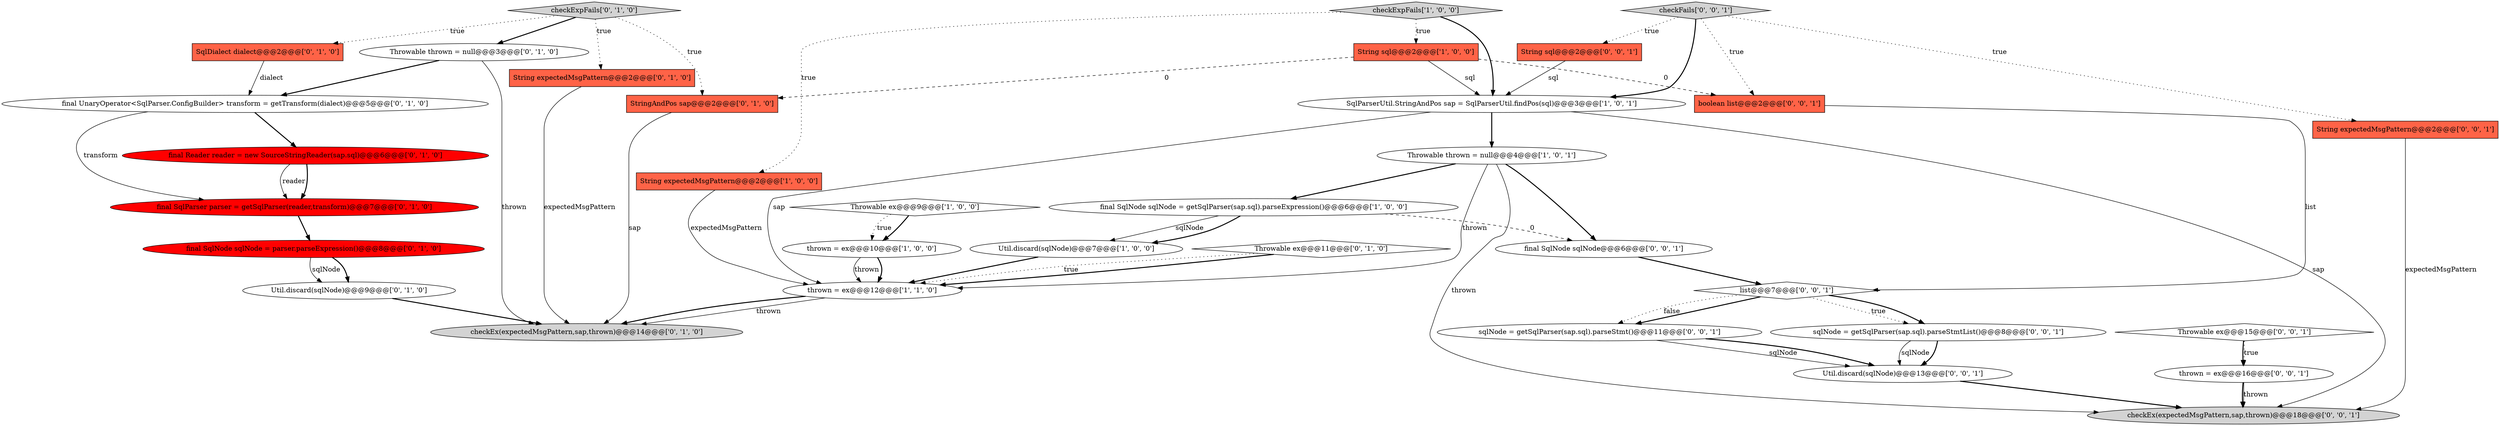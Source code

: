 digraph {
13 [style = filled, label = "final UnaryOperator<SqlParser.ConfigBuilder> transform = getTransform(dialect)@@@5@@@['0', '1', '0']", fillcolor = white, shape = ellipse image = "AAA0AAABBB2BBB"];
31 [style = filled, label = "String expectedMsgPattern@@@2@@@['0', '0', '1']", fillcolor = tomato, shape = box image = "AAA0AAABBB3BBB"];
32 [style = filled, label = "final SqlNode sqlNode@@@6@@@['0', '0', '1']", fillcolor = white, shape = ellipse image = "AAA0AAABBB3BBB"];
25 [style = filled, label = "checkFails['0', '0', '1']", fillcolor = lightgray, shape = diamond image = "AAA0AAABBB3BBB"];
7 [style = filled, label = "SqlParserUtil.StringAndPos sap = SqlParserUtil.findPos(sql)@@@3@@@['1', '0', '1']", fillcolor = white, shape = ellipse image = "AAA0AAABBB1BBB"];
20 [style = filled, label = "final SqlParser parser = getSqlParser(reader,transform)@@@7@@@['0', '1', '0']", fillcolor = red, shape = ellipse image = "AAA1AAABBB2BBB"];
19 [style = filled, label = "checkEx(expectedMsgPattern,sap,thrown)@@@14@@@['0', '1', '0']", fillcolor = lightgray, shape = ellipse image = "AAA0AAABBB2BBB"];
1 [style = filled, label = "Util.discard(sqlNode)@@@7@@@['1', '0', '0']", fillcolor = white, shape = ellipse image = "AAA0AAABBB1BBB"];
22 [style = filled, label = "sqlNode = getSqlParser(sap.sql).parseStmtList()@@@8@@@['0', '0', '1']", fillcolor = white, shape = ellipse image = "AAA0AAABBB3BBB"];
28 [style = filled, label = "Util.discard(sqlNode)@@@13@@@['0', '0', '1']", fillcolor = white, shape = ellipse image = "AAA0AAABBB3BBB"];
30 [style = filled, label = "sqlNode = getSqlParser(sap.sql).parseStmt()@@@11@@@['0', '0', '1']", fillcolor = white, shape = ellipse image = "AAA0AAABBB3BBB"];
3 [style = filled, label = "String expectedMsgPattern@@@2@@@['1', '0', '0']", fillcolor = tomato, shape = box image = "AAA0AAABBB1BBB"];
6 [style = filled, label = "Throwable ex@@@9@@@['1', '0', '0']", fillcolor = white, shape = diamond image = "AAA0AAABBB1BBB"];
21 [style = filled, label = "final Reader reader = new SourceStringReader(sap.sql)@@@6@@@['0', '1', '0']", fillcolor = red, shape = ellipse image = "AAA1AAABBB2BBB"];
23 [style = filled, label = "thrown = ex@@@16@@@['0', '0', '1']", fillcolor = white, shape = ellipse image = "AAA0AAABBB3BBB"];
10 [style = filled, label = "checkExpFails['0', '1', '0']", fillcolor = lightgray, shape = diamond image = "AAA0AAABBB2BBB"];
11 [style = filled, label = "Throwable thrown = null@@@3@@@['0', '1', '0']", fillcolor = white, shape = ellipse image = "AAA0AAABBB2BBB"];
17 [style = filled, label = "Throwable ex@@@11@@@['0', '1', '0']", fillcolor = white, shape = diamond image = "AAA0AAABBB2BBB"];
8 [style = filled, label = "final SqlNode sqlNode = getSqlParser(sap.sql).parseExpression()@@@6@@@['1', '0', '0']", fillcolor = white, shape = ellipse image = "AAA0AAABBB1BBB"];
9 [style = filled, label = "thrown = ex@@@12@@@['1', '1', '0']", fillcolor = white, shape = ellipse image = "AAA0AAABBB1BBB"];
33 [style = filled, label = "boolean list@@@2@@@['0', '0', '1']", fillcolor = tomato, shape = box image = "AAA0AAABBB3BBB"];
14 [style = filled, label = "Util.discard(sqlNode)@@@9@@@['0', '1', '0']", fillcolor = white, shape = ellipse image = "AAA0AAABBB2BBB"];
16 [style = filled, label = "SqlDialect dialect@@@2@@@['0', '1', '0']", fillcolor = tomato, shape = box image = "AAA0AAABBB2BBB"];
24 [style = filled, label = "checkEx(expectedMsgPattern,sap,thrown)@@@18@@@['0', '0', '1']", fillcolor = lightgray, shape = ellipse image = "AAA0AAABBB3BBB"];
0 [style = filled, label = "Throwable thrown = null@@@4@@@['1', '0', '1']", fillcolor = white, shape = ellipse image = "AAA0AAABBB1BBB"];
27 [style = filled, label = "list@@@7@@@['0', '0', '1']", fillcolor = white, shape = diamond image = "AAA0AAABBB3BBB"];
15 [style = filled, label = "final SqlNode sqlNode = parser.parseExpression()@@@8@@@['0', '1', '0']", fillcolor = red, shape = ellipse image = "AAA1AAABBB2BBB"];
29 [style = filled, label = "Throwable ex@@@15@@@['0', '0', '1']", fillcolor = white, shape = diamond image = "AAA0AAABBB3BBB"];
26 [style = filled, label = "String sql@@@2@@@['0', '0', '1']", fillcolor = tomato, shape = box image = "AAA0AAABBB3BBB"];
2 [style = filled, label = "checkExpFails['1', '0', '0']", fillcolor = lightgray, shape = diamond image = "AAA0AAABBB1BBB"];
5 [style = filled, label = "thrown = ex@@@10@@@['1', '0', '0']", fillcolor = white, shape = ellipse image = "AAA0AAABBB1BBB"];
12 [style = filled, label = "String expectedMsgPattern@@@2@@@['0', '1', '0']", fillcolor = tomato, shape = box image = "AAA0AAABBB2BBB"];
18 [style = filled, label = "StringAndPos sap@@@2@@@['0', '1', '0']", fillcolor = tomato, shape = box image = "AAA1AAABBB2BBB"];
4 [style = filled, label = "String sql@@@2@@@['1', '0', '0']", fillcolor = tomato, shape = box image = "AAA1AAABBB1BBB"];
2->3 [style = dotted, label="true"];
7->9 [style = solid, label="sap"];
10->18 [style = dotted, label="true"];
0->24 [style = solid, label="thrown"];
25->33 [style = dotted, label="true"];
4->18 [style = dashed, label="0"];
10->12 [style = dotted, label="true"];
27->22 [style = dotted, label="true"];
18->19 [style = solid, label="sap"];
8->1 [style = solid, label="sqlNode"];
5->9 [style = bold, label=""];
15->14 [style = bold, label=""];
33->27 [style = solid, label="list"];
25->31 [style = dotted, label="true"];
3->9 [style = solid, label="expectedMsgPattern"];
17->9 [style = bold, label=""];
27->30 [style = bold, label=""];
8->32 [style = dashed, label="0"];
21->20 [style = solid, label="reader"];
14->19 [style = bold, label=""];
32->27 [style = bold, label=""];
7->0 [style = bold, label=""];
22->28 [style = bold, label=""];
5->9 [style = solid, label="thrown"];
29->23 [style = dotted, label="true"];
29->23 [style = bold, label=""];
25->7 [style = bold, label=""];
27->22 [style = bold, label=""];
4->33 [style = dashed, label="0"];
16->13 [style = solid, label="dialect"];
1->9 [style = bold, label=""];
7->24 [style = solid, label="sap"];
9->19 [style = solid, label="thrown"];
27->30 [style = dotted, label="false"];
11->19 [style = solid, label="thrown"];
8->1 [style = bold, label=""];
6->5 [style = bold, label=""];
23->24 [style = bold, label=""];
30->28 [style = solid, label="sqlNode"];
30->28 [style = bold, label=""];
21->20 [style = bold, label=""];
13->20 [style = solid, label="transform"];
26->7 [style = solid, label="sql"];
4->7 [style = solid, label="sql"];
11->13 [style = bold, label=""];
2->4 [style = dotted, label="true"];
17->9 [style = dotted, label="true"];
22->28 [style = solid, label="sqlNode"];
31->24 [style = solid, label="expectedMsgPattern"];
23->24 [style = solid, label="thrown"];
0->8 [style = bold, label=""];
9->19 [style = bold, label=""];
15->14 [style = solid, label="sqlNode"];
28->24 [style = bold, label=""];
2->7 [style = bold, label=""];
0->32 [style = bold, label=""];
12->19 [style = solid, label="expectedMsgPattern"];
13->21 [style = bold, label=""];
20->15 [style = bold, label=""];
0->9 [style = solid, label="thrown"];
10->16 [style = dotted, label="true"];
25->26 [style = dotted, label="true"];
6->5 [style = dotted, label="true"];
10->11 [style = bold, label=""];
}
